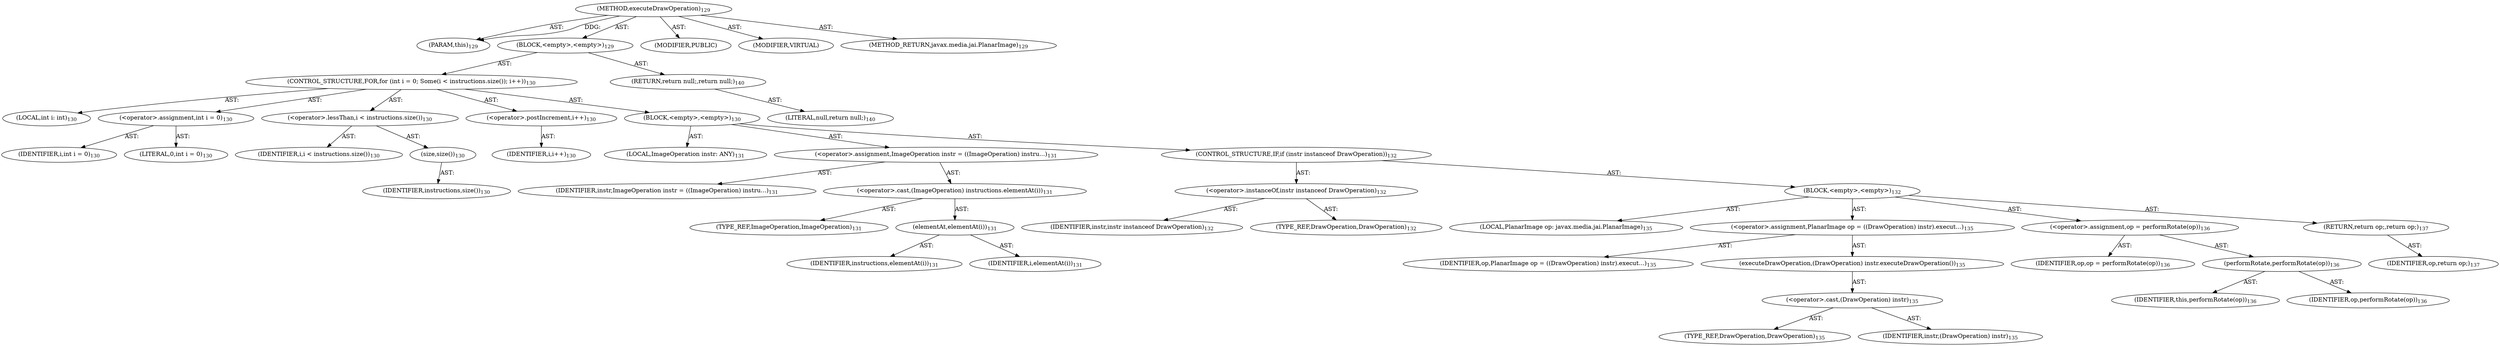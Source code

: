 digraph "executeDrawOperation" {  
"111669149699" [label = <(METHOD,executeDrawOperation)<SUB>129</SUB>> ]
"115964116993" [label = <(PARAM,this)<SUB>129</SUB>> ]
"25769803784" [label = <(BLOCK,&lt;empty&gt;,&lt;empty&gt;)<SUB>129</SUB>> ]
"47244640260" [label = <(CONTROL_STRUCTURE,FOR,for (int i = 0; Some(i &lt; instructions.size()); i++))<SUB>130</SUB>> ]
"94489280520" [label = <(LOCAL,int i: int)<SUB>130</SUB>> ]
"30064771130" [label = <(&lt;operator&gt;.assignment,int i = 0)<SUB>130</SUB>> ]
"68719476793" [label = <(IDENTIFIER,i,int i = 0)<SUB>130</SUB>> ]
"90194313227" [label = <(LITERAL,0,int i = 0)<SUB>130</SUB>> ]
"30064771131" [label = <(&lt;operator&gt;.lessThan,i &lt; instructions.size())<SUB>130</SUB>> ]
"68719476794" [label = <(IDENTIFIER,i,i &lt; instructions.size())<SUB>130</SUB>> ]
"30064771132" [label = <(size,size())<SUB>130</SUB>> ]
"68719476795" [label = <(IDENTIFIER,instructions,size())<SUB>130</SUB>> ]
"30064771133" [label = <(&lt;operator&gt;.postIncrement,i++)<SUB>130</SUB>> ]
"68719476796" [label = <(IDENTIFIER,i,i++)<SUB>130</SUB>> ]
"25769803785" [label = <(BLOCK,&lt;empty&gt;,&lt;empty&gt;)<SUB>130</SUB>> ]
"94489280521" [label = <(LOCAL,ImageOperation instr: ANY)<SUB>131</SUB>> ]
"30064771134" [label = <(&lt;operator&gt;.assignment,ImageOperation instr = ((ImageOperation) instru...)<SUB>131</SUB>> ]
"68719476797" [label = <(IDENTIFIER,instr,ImageOperation instr = ((ImageOperation) instru...)<SUB>131</SUB>> ]
"30064771135" [label = <(&lt;operator&gt;.cast,(ImageOperation) instructions.elementAt(i))<SUB>131</SUB>> ]
"180388626439" [label = <(TYPE_REF,ImageOperation,ImageOperation)<SUB>131</SUB>> ]
"30064771136" [label = <(elementAt,elementAt(i))<SUB>131</SUB>> ]
"68719476798" [label = <(IDENTIFIER,instructions,elementAt(i))<SUB>131</SUB>> ]
"68719476799" [label = <(IDENTIFIER,i,elementAt(i))<SUB>131</SUB>> ]
"47244640261" [label = <(CONTROL_STRUCTURE,IF,if (instr instanceof DrawOperation))<SUB>132</SUB>> ]
"30064771137" [label = <(&lt;operator&gt;.instanceOf,instr instanceof DrawOperation)<SUB>132</SUB>> ]
"68719476800" [label = <(IDENTIFIER,instr,instr instanceof DrawOperation)<SUB>132</SUB>> ]
"180388626440" [label = <(TYPE_REF,DrawOperation,DrawOperation)<SUB>132</SUB>> ]
"25769803786" [label = <(BLOCK,&lt;empty&gt;,&lt;empty&gt;)<SUB>132</SUB>> ]
"94489280522" [label = <(LOCAL,PlanarImage op: javax.media.jai.PlanarImage)<SUB>135</SUB>> ]
"30064771138" [label = <(&lt;operator&gt;.assignment,PlanarImage op = ((DrawOperation) instr).execut...)<SUB>135</SUB>> ]
"68719476801" [label = <(IDENTIFIER,op,PlanarImage op = ((DrawOperation) instr).execut...)<SUB>135</SUB>> ]
"30064771139" [label = <(executeDrawOperation,(DrawOperation) instr.executeDrawOperation())<SUB>135</SUB>> ]
"30064771140" [label = <(&lt;operator&gt;.cast,(DrawOperation) instr)<SUB>135</SUB>> ]
"180388626441" [label = <(TYPE_REF,DrawOperation,DrawOperation)<SUB>135</SUB>> ]
"68719476802" [label = <(IDENTIFIER,instr,(DrawOperation) instr)<SUB>135</SUB>> ]
"30064771141" [label = <(&lt;operator&gt;.assignment,op = performRotate(op))<SUB>136</SUB>> ]
"68719476803" [label = <(IDENTIFIER,op,op = performRotate(op))<SUB>136</SUB>> ]
"30064771142" [label = <(performRotate,performRotate(op))<SUB>136</SUB>> ]
"68719476738" [label = <(IDENTIFIER,this,performRotate(op))<SUB>136</SUB>> ]
"68719476804" [label = <(IDENTIFIER,op,performRotate(op))<SUB>136</SUB>> ]
"146028888067" [label = <(RETURN,return op;,return op;)<SUB>137</SUB>> ]
"68719476805" [label = <(IDENTIFIER,op,return op;)<SUB>137</SUB>> ]
"146028888068" [label = <(RETURN,return null;,return null;)<SUB>140</SUB>> ]
"90194313228" [label = <(LITERAL,null,return null;)<SUB>140</SUB>> ]
"133143986183" [label = <(MODIFIER,PUBLIC)> ]
"133143986184" [label = <(MODIFIER,VIRTUAL)> ]
"128849018883" [label = <(METHOD_RETURN,javax.media.jai.PlanarImage)<SUB>129</SUB>> ]
  "111669149699" -> "115964116993"  [ label = "AST: "] 
  "111669149699" -> "25769803784"  [ label = "AST: "] 
  "111669149699" -> "133143986183"  [ label = "AST: "] 
  "111669149699" -> "133143986184"  [ label = "AST: "] 
  "111669149699" -> "128849018883"  [ label = "AST: "] 
  "25769803784" -> "47244640260"  [ label = "AST: "] 
  "25769803784" -> "146028888068"  [ label = "AST: "] 
  "47244640260" -> "94489280520"  [ label = "AST: "] 
  "47244640260" -> "30064771130"  [ label = "AST: "] 
  "47244640260" -> "30064771131"  [ label = "AST: "] 
  "47244640260" -> "30064771133"  [ label = "AST: "] 
  "47244640260" -> "25769803785"  [ label = "AST: "] 
  "30064771130" -> "68719476793"  [ label = "AST: "] 
  "30064771130" -> "90194313227"  [ label = "AST: "] 
  "30064771131" -> "68719476794"  [ label = "AST: "] 
  "30064771131" -> "30064771132"  [ label = "AST: "] 
  "30064771132" -> "68719476795"  [ label = "AST: "] 
  "30064771133" -> "68719476796"  [ label = "AST: "] 
  "25769803785" -> "94489280521"  [ label = "AST: "] 
  "25769803785" -> "30064771134"  [ label = "AST: "] 
  "25769803785" -> "47244640261"  [ label = "AST: "] 
  "30064771134" -> "68719476797"  [ label = "AST: "] 
  "30064771134" -> "30064771135"  [ label = "AST: "] 
  "30064771135" -> "180388626439"  [ label = "AST: "] 
  "30064771135" -> "30064771136"  [ label = "AST: "] 
  "30064771136" -> "68719476798"  [ label = "AST: "] 
  "30064771136" -> "68719476799"  [ label = "AST: "] 
  "47244640261" -> "30064771137"  [ label = "AST: "] 
  "47244640261" -> "25769803786"  [ label = "AST: "] 
  "30064771137" -> "68719476800"  [ label = "AST: "] 
  "30064771137" -> "180388626440"  [ label = "AST: "] 
  "25769803786" -> "94489280522"  [ label = "AST: "] 
  "25769803786" -> "30064771138"  [ label = "AST: "] 
  "25769803786" -> "30064771141"  [ label = "AST: "] 
  "25769803786" -> "146028888067"  [ label = "AST: "] 
  "30064771138" -> "68719476801"  [ label = "AST: "] 
  "30064771138" -> "30064771139"  [ label = "AST: "] 
  "30064771139" -> "30064771140"  [ label = "AST: "] 
  "30064771140" -> "180388626441"  [ label = "AST: "] 
  "30064771140" -> "68719476802"  [ label = "AST: "] 
  "30064771141" -> "68719476803"  [ label = "AST: "] 
  "30064771141" -> "30064771142"  [ label = "AST: "] 
  "30064771142" -> "68719476738"  [ label = "AST: "] 
  "30064771142" -> "68719476804"  [ label = "AST: "] 
  "146028888067" -> "68719476805"  [ label = "AST: "] 
  "146028888068" -> "90194313228"  [ label = "AST: "] 
  "111669149699" -> "115964116993"  [ label = "DDG: "] 
}
